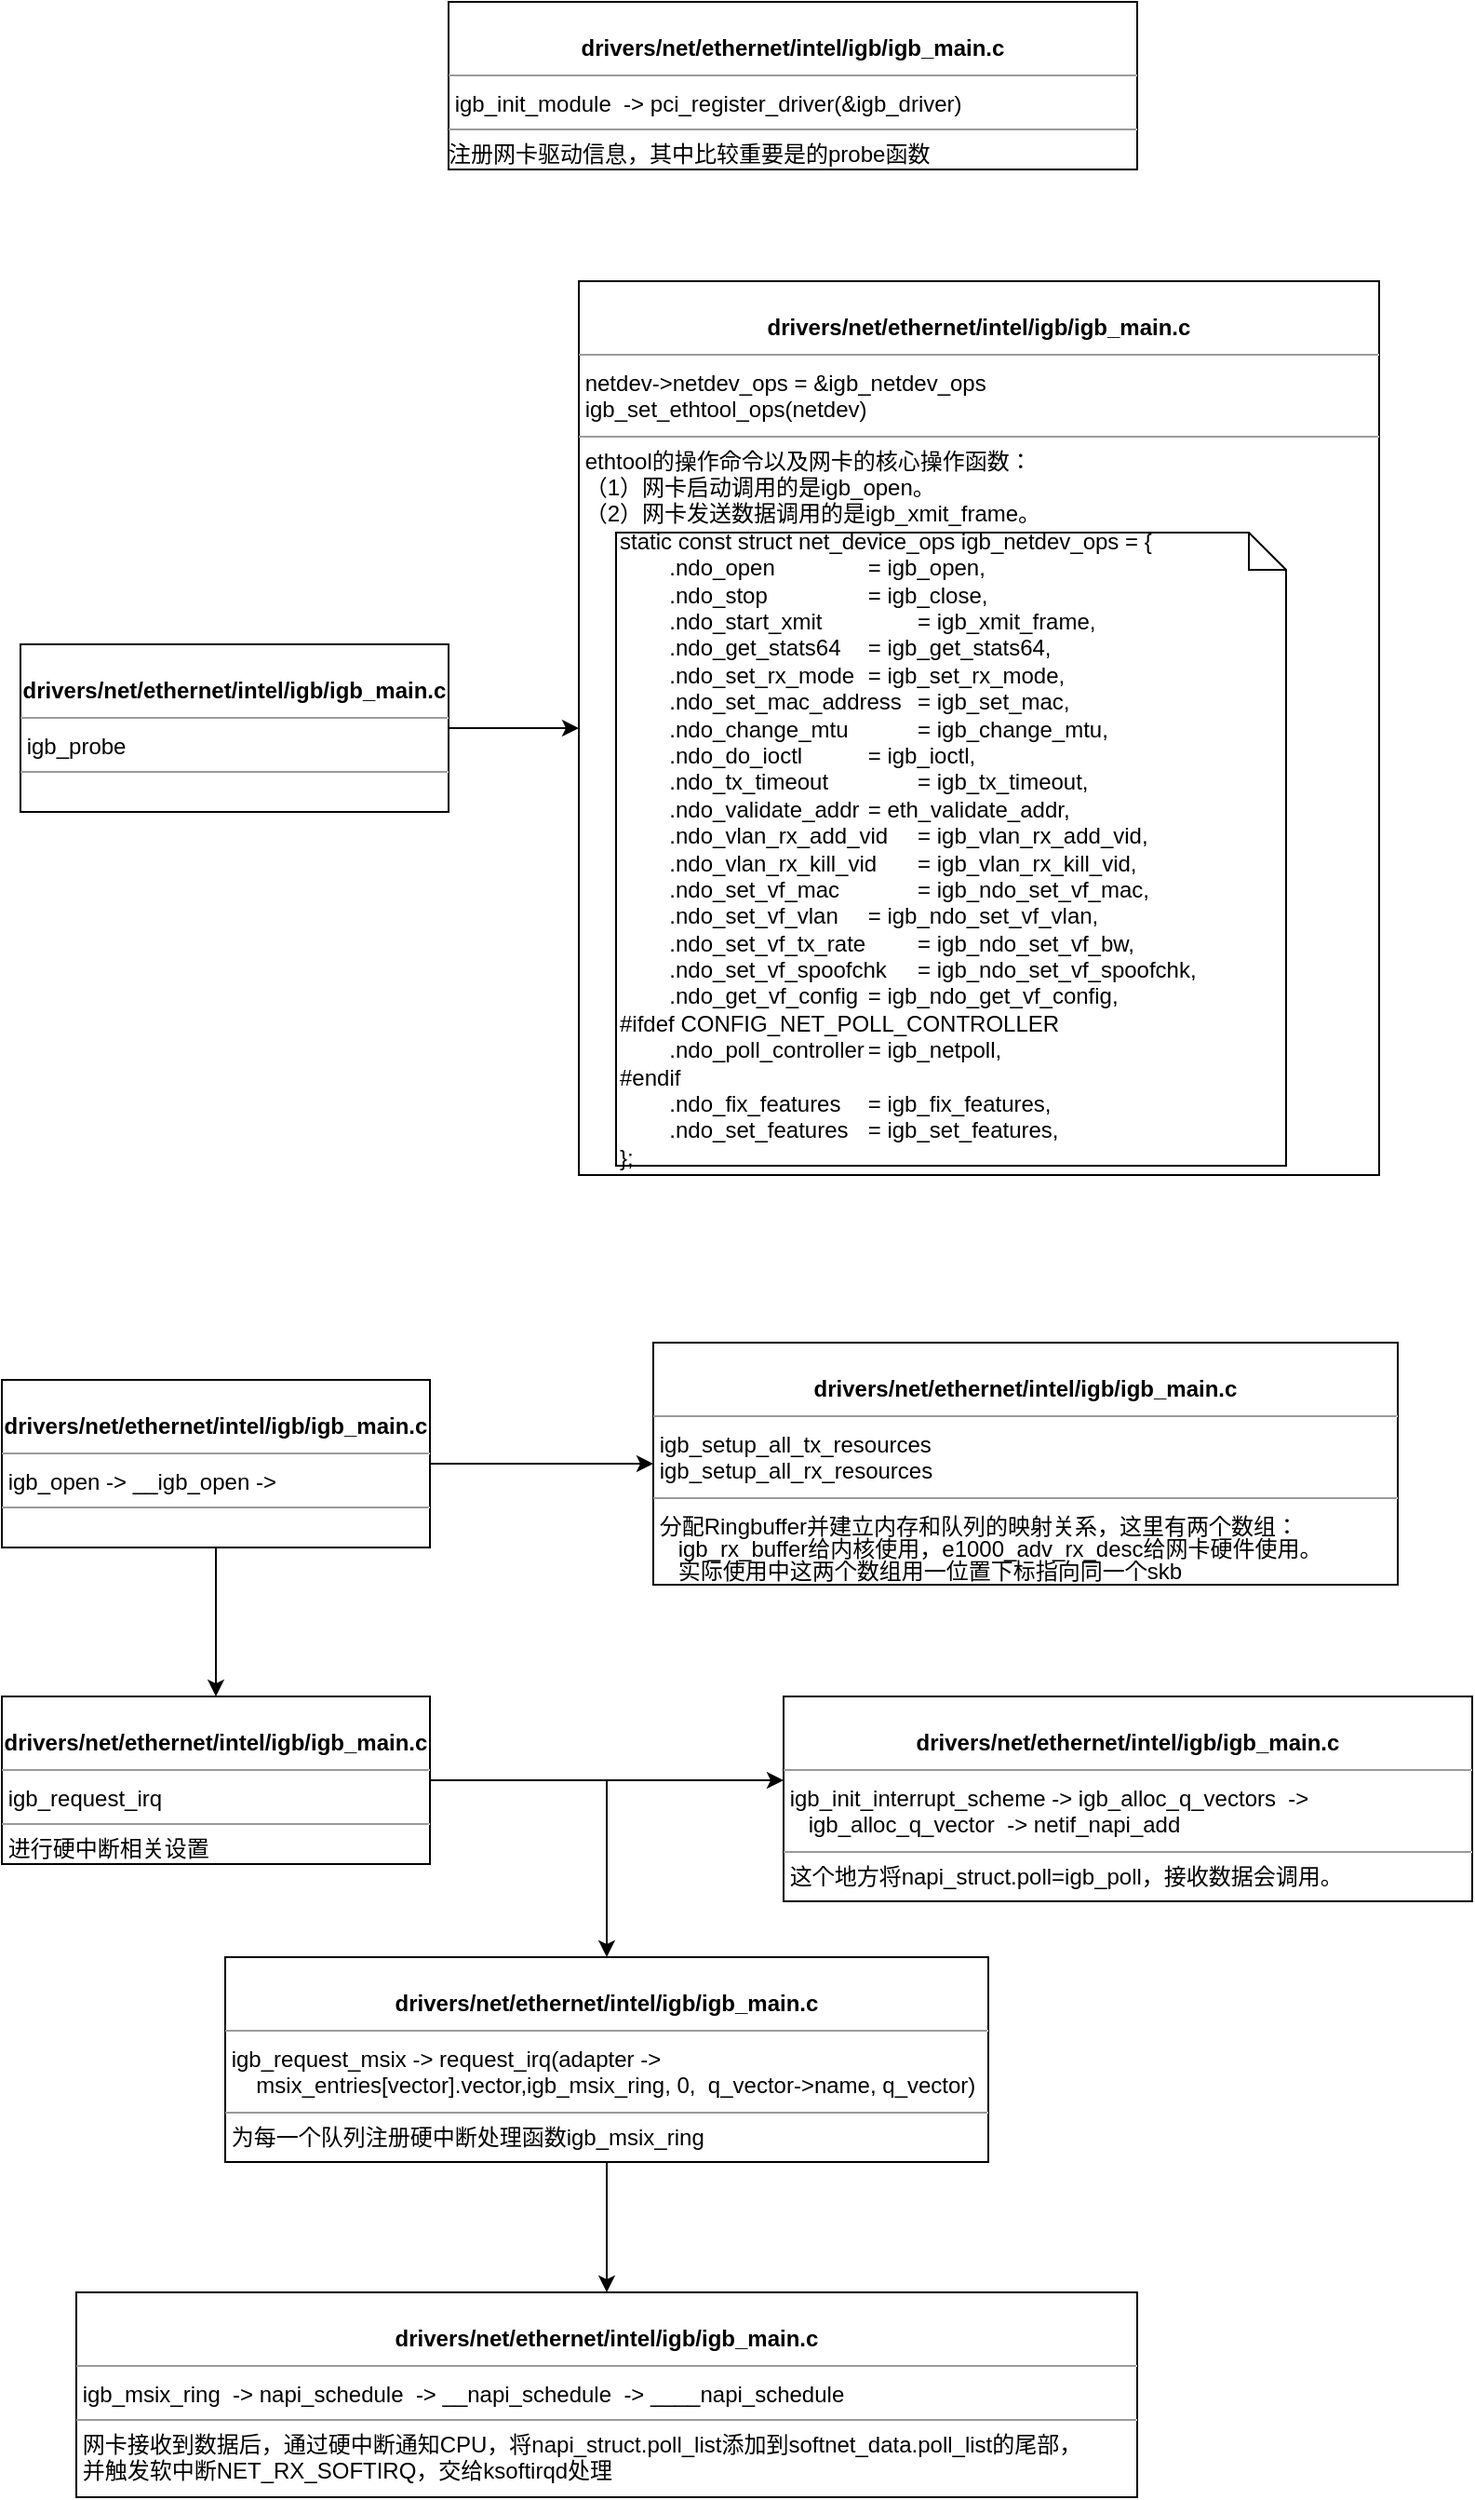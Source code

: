 <mxfile version="12.9.3" type="device"><diagram id="4G-ctqN5Iz_fEeuJ6jKS" name="第 1 页"><mxGraphModel dx="1422" dy="822" grid="1" gridSize="10" guides="1" tooltips="1" connect="1" arrows="1" fold="1" page="1" pageScale="1" pageWidth="827" pageHeight="1169" math="0" shadow="0"><root><mxCell id="0"/><mxCell id="1" parent="0"/><mxCell id="DI5bz2WFJnsLw2NkTk9m-1" value="&lt;p style=&quot;margin: 0px ; margin-top: 4px ; text-align: center&quot;&gt;&lt;br&gt;&lt;/p&gt;&lt;div style=&quot;text-align: center&quot;&gt;&lt;span&gt;&lt;b&gt;drivers/net/ethernet/intel/igb/igb_main.c&lt;/b&gt;&lt;/span&gt;&lt;/div&gt;&lt;hr size=&quot;1&quot;&gt;&lt;div style=&quot;height: 2px&quot;&gt;&lt;/div&gt;&amp;nbsp;igb_init_module&amp;nbsp; -&amp;gt;&amp;nbsp;pci_register_driver(&amp;amp;igb_driver)&amp;nbsp;&lt;hr size=&quot;1&quot;&gt;&lt;div style=&quot;height: 2px&quot;&gt;注册网卡驱动信息，其中比较重要是的probe函数&lt;/div&gt;" style="verticalAlign=top;align=left;overflow=fill;fontSize=12;fontFamily=Helvetica;html=1;" vertex="1" parent="1"><mxGeometry x="260" y="60" width="370" height="90" as="geometry"/></mxCell><mxCell id="DI5bz2WFJnsLw2NkTk9m-6" value="" style="edgeStyle=orthogonalEdgeStyle;rounded=0;orthogonalLoop=1;jettySize=auto;html=1;" edge="1" parent="1" source="DI5bz2WFJnsLw2NkTk9m-2" target="DI5bz2WFJnsLw2NkTk9m-3"><mxGeometry relative="1" as="geometry"/></mxCell><mxCell id="DI5bz2WFJnsLw2NkTk9m-2" value="&lt;p style=&quot;margin: 0px ; margin-top: 4px ; text-align: center&quot;&gt;&lt;br&gt;&lt;/p&gt;&lt;div style=&quot;text-align: center&quot;&gt;&lt;span&gt;&lt;b&gt;drivers/net/ethernet/intel/igb/igb_main.c&lt;/b&gt;&lt;/span&gt;&lt;/div&gt;&lt;hr size=&quot;1&quot;&gt;&lt;div style=&quot;height: 2px&quot;&gt;&lt;/div&gt;&amp;nbsp;igb_probe&amp;nbsp;&lt;hr size=&quot;1&quot;&gt;&lt;div style=&quot;height: 2px&quot;&gt;&lt;br&gt;&lt;/div&gt;" style="verticalAlign=top;align=left;overflow=fill;fontSize=12;fontFamily=Helvetica;html=1;" vertex="1" parent="1"><mxGeometry x="30" y="405" width="230" height="90" as="geometry"/></mxCell><mxCell id="DI5bz2WFJnsLw2NkTk9m-3" value="&lt;p style=&quot;margin: 0px ; margin-top: 4px ; text-align: center&quot;&gt;&lt;br&gt;&lt;/p&gt;&lt;div style=&quot;text-align: center&quot;&gt;&lt;span&gt;&lt;b&gt;drivers/net/ethernet/intel/igb/igb_main.c&lt;/b&gt;&lt;/span&gt;&lt;/div&gt;&lt;hr size=&quot;1&quot;&gt;&lt;div style=&quot;height: 2px&quot;&gt;&lt;/div&gt;&amp;nbsp;netdev-&amp;gt;netdev_ops = &amp;amp;igb_netdev_ops&lt;br&gt;&amp;nbsp;igb_set_ethtool_ops(netdev)&amp;nbsp;&lt;hr size=&quot;1&quot;&gt;&lt;div style=&quot;height: 2px&quot;&gt;&amp;nbsp;ethtool的操作命令以及网卡的核心操作函数：&lt;/div&gt;&lt;div style=&quot;height: 2px&quot;&gt;&lt;br&gt;&lt;/div&gt;&lt;div style=&quot;height: 2px&quot;&gt;&lt;br&gt;&lt;/div&gt;&lt;div style=&quot;height: 2px&quot;&gt;&lt;br&gt;&lt;/div&gt;&lt;div style=&quot;height: 2px&quot;&gt;&lt;br&gt;&lt;/div&gt;&lt;div style=&quot;height: 2px&quot;&gt;&lt;br&gt;&lt;/div&gt;&lt;div style=&quot;height: 2px&quot;&gt;&amp;nbsp;&amp;nbsp;&lt;/div&gt;&lt;div style=&quot;height: 2px&quot;&gt;&amp;nbsp;（1）网卡启动调用的是igb_open。&lt;/div&gt;&lt;div style=&quot;height: 2px&quot;&gt;&lt;br&gt;&lt;/div&gt;&lt;div style=&quot;height: 2px&quot;&gt;&lt;br&gt;&lt;/div&gt;&lt;div style=&quot;height: 2px&quot;&gt;&lt;br&gt;&lt;/div&gt;&lt;div style=&quot;height: 2px&quot;&gt;&lt;br&gt;&lt;/div&gt;&lt;div style=&quot;height: 2px&quot;&gt;&lt;br&gt;&lt;/div&gt;&lt;div style=&quot;height: 2px&quot;&gt;&lt;br&gt;&lt;/div&gt;&lt;div style=&quot;height: 2px&quot;&gt;&amp;nbsp;（2）网卡发送数据调用的是igb_xmit_frame。&lt;/div&gt;" style="verticalAlign=top;align=left;overflow=fill;fontSize=12;fontFamily=Helvetica;html=1;" vertex="1" parent="1"><mxGeometry x="330" y="210" width="430" height="480" as="geometry"/></mxCell><mxCell id="DI5bz2WFJnsLw2NkTk9m-5" value="&lt;div&gt;static const struct net_device_ops igb_netdev_ops = {&lt;/div&gt;&lt;div&gt;&lt;span style=&quot;white-space: pre&quot;&gt;&#9;&lt;/span&gt;.ndo_open&lt;span style=&quot;white-space: pre&quot;&gt;&#9;&#9;&lt;/span&gt;= igb_open,&lt;/div&gt;&lt;div&gt;&lt;span style=&quot;white-space: pre&quot;&gt;&#9;&lt;/span&gt;.ndo_stop&lt;span style=&quot;white-space: pre&quot;&gt;&#9;&#9;&lt;/span&gt;= igb_close,&lt;/div&gt;&lt;div&gt;&lt;span style=&quot;white-space: pre&quot;&gt;&#9;&lt;/span&gt;.ndo_start_xmit&lt;span style=&quot;white-space: pre&quot;&gt;&#9;&#9;&lt;/span&gt;= igb_xmit_frame,&lt;/div&gt;&lt;div&gt;&lt;span style=&quot;white-space: pre&quot;&gt;&#9;&lt;/span&gt;.ndo_get_stats64&lt;span style=&quot;white-space: pre&quot;&gt;&#9;&lt;/span&gt;= igb_get_stats64,&lt;/div&gt;&lt;div&gt;&lt;span style=&quot;white-space: pre&quot;&gt;&#9;&lt;/span&gt;.ndo_set_rx_mode&lt;span style=&quot;white-space: pre&quot;&gt;&#9;&lt;/span&gt;= igb_set_rx_mode,&lt;/div&gt;&lt;div&gt;&lt;span style=&quot;white-space: pre&quot;&gt;&#9;&lt;/span&gt;.ndo_set_mac_address&lt;span style=&quot;white-space: pre&quot;&gt;&#9;&lt;/span&gt;= igb_set_mac,&lt;/div&gt;&lt;div&gt;&lt;span style=&quot;white-space: pre&quot;&gt;&#9;&lt;/span&gt;.ndo_change_mtu&lt;span style=&quot;white-space: pre&quot;&gt;&#9;&#9;&lt;/span&gt;= igb_change_mtu,&lt;/div&gt;&lt;div&gt;&lt;span style=&quot;white-space: pre&quot;&gt;&#9;&lt;/span&gt;.ndo_do_ioctl&lt;span style=&quot;white-space: pre&quot;&gt;&#9;&#9;&lt;/span&gt;= igb_ioctl,&lt;/div&gt;&lt;div&gt;&lt;span style=&quot;white-space: pre&quot;&gt;&#9;&lt;/span&gt;.ndo_tx_timeout&lt;span style=&quot;white-space: pre&quot;&gt;&#9;&#9;&lt;/span&gt;= igb_tx_timeout,&lt;/div&gt;&lt;div&gt;&lt;span style=&quot;white-space: pre&quot;&gt;&#9;&lt;/span&gt;.ndo_validate_addr&lt;span style=&quot;white-space: pre&quot;&gt;&#9;&lt;/span&gt;= eth_validate_addr,&lt;/div&gt;&lt;div&gt;&lt;span style=&quot;white-space: pre&quot;&gt;&#9;&lt;/span&gt;.ndo_vlan_rx_add_vid&lt;span style=&quot;white-space: pre&quot;&gt;&#9;&lt;/span&gt;= igb_vlan_rx_add_vid,&lt;/div&gt;&lt;div&gt;&lt;span style=&quot;white-space: pre&quot;&gt;&#9;&lt;/span&gt;.ndo_vlan_rx_kill_vid&lt;span style=&quot;white-space: pre&quot;&gt;&#9;&lt;/span&gt;= igb_vlan_rx_kill_vid,&lt;/div&gt;&lt;div&gt;&lt;span style=&quot;white-space: pre&quot;&gt;&#9;&lt;/span&gt;.ndo_set_vf_mac&lt;span style=&quot;white-space: pre&quot;&gt;&#9;&#9;&lt;/span&gt;= igb_ndo_set_vf_mac,&lt;/div&gt;&lt;div&gt;&lt;span style=&quot;white-space: pre&quot;&gt;&#9;&lt;/span&gt;.ndo_set_vf_vlan&lt;span style=&quot;white-space: pre&quot;&gt;&#9;&lt;/span&gt;= igb_ndo_set_vf_vlan,&lt;/div&gt;&lt;div&gt;&lt;span style=&quot;white-space: pre&quot;&gt;&#9;&lt;/span&gt;.ndo_set_vf_tx_rate&lt;span style=&quot;white-space: pre&quot;&gt;&#9;&lt;/span&gt;= igb_ndo_set_vf_bw,&lt;/div&gt;&lt;div&gt;&lt;span style=&quot;white-space: pre&quot;&gt;&#9;&lt;/span&gt;.ndo_set_vf_spoofchk&lt;span style=&quot;white-space: pre&quot;&gt;&#9;&lt;/span&gt;= igb_ndo_set_vf_spoofchk,&lt;/div&gt;&lt;div&gt;&lt;span style=&quot;white-space: pre&quot;&gt;&#9;&lt;/span&gt;.ndo_get_vf_config&lt;span style=&quot;white-space: pre&quot;&gt;&#9;&lt;/span&gt;= igb_ndo_get_vf_config,&lt;/div&gt;&lt;div&gt;#ifdef CONFIG_NET_POLL_CONTROLLER&lt;/div&gt;&lt;div&gt;&lt;span style=&quot;white-space: pre&quot;&gt;&#9;&lt;/span&gt;.ndo_poll_controller&lt;span style=&quot;white-space: pre&quot;&gt;&#9;&lt;/span&gt;= igb_netpoll,&lt;/div&gt;&lt;div&gt;#endif&lt;/div&gt;&lt;div&gt;&lt;span style=&quot;white-space: pre&quot;&gt;&#9;&lt;/span&gt;.ndo_fix_features&lt;span style=&quot;white-space: pre&quot;&gt;&#9;&lt;/span&gt;= igb_fix_features,&lt;/div&gt;&lt;div&gt;&lt;span style=&quot;white-space: pre&quot;&gt;&#9;&lt;/span&gt;.ndo_set_features&lt;span style=&quot;white-space: pre&quot;&gt;&#9;&lt;/span&gt;= igb_set_features,&lt;/div&gt;&lt;div&gt;};&lt;/div&gt;" style="shape=note;size=20;whiteSpace=wrap;html=1;align=left;" vertex="1" parent="1"><mxGeometry x="350" y="345" width="360" height="340" as="geometry"/></mxCell><mxCell id="DI5bz2WFJnsLw2NkTk9m-10" value="" style="edgeStyle=orthogonalEdgeStyle;rounded=0;orthogonalLoop=1;jettySize=auto;html=1;" edge="1" parent="1" source="DI5bz2WFJnsLw2NkTk9m-7" target="DI5bz2WFJnsLw2NkTk9m-9"><mxGeometry relative="1" as="geometry"/></mxCell><mxCell id="DI5bz2WFJnsLw2NkTk9m-12" value="" style="edgeStyle=orthogonalEdgeStyle;rounded=0;orthogonalLoop=1;jettySize=auto;html=1;" edge="1" parent="1" source="DI5bz2WFJnsLw2NkTk9m-7" target="DI5bz2WFJnsLw2NkTk9m-11"><mxGeometry relative="1" as="geometry"/></mxCell><mxCell id="DI5bz2WFJnsLw2NkTk9m-7" value="&lt;p style=&quot;margin: 0px ; margin-top: 4px ; text-align: center&quot;&gt;&lt;br&gt;&lt;/p&gt;&lt;div style=&quot;text-align: center&quot;&gt;&lt;span&gt;&lt;b&gt;drivers/net/ethernet/intel/igb/igb_main.c&lt;/b&gt;&lt;/span&gt;&lt;/div&gt;&lt;hr size=&quot;1&quot;&gt;&lt;div style=&quot;height: 2px&quot;&gt;&lt;/div&gt;&amp;nbsp;igb_open -&amp;gt;&amp;nbsp;__igb_open -&amp;gt;&lt;hr size=&quot;1&quot;&gt;&lt;div style=&quot;height: 2px&quot;&gt;&lt;br&gt;&lt;/div&gt;" style="verticalAlign=top;align=left;overflow=fill;fontSize=12;fontFamily=Helvetica;html=1;" vertex="1" parent="1"><mxGeometry x="20" y="800" width="230" height="90" as="geometry"/></mxCell><mxCell id="DI5bz2WFJnsLw2NkTk9m-16" value="" style="edgeStyle=orthogonalEdgeStyle;rounded=0;orthogonalLoop=1;jettySize=auto;html=1;" edge="1" parent="1" source="DI5bz2WFJnsLw2NkTk9m-11" target="DI5bz2WFJnsLw2NkTk9m-17"><mxGeometry relative="1" as="geometry"><Array as="points"><mxPoint x="655" y="1015"/></Array></mxGeometry></mxCell><mxCell id="DI5bz2WFJnsLw2NkTk9m-11" value="&lt;p style=&quot;margin: 0px ; margin-top: 4px ; text-align: center&quot;&gt;&lt;br&gt;&lt;/p&gt;&lt;div style=&quot;text-align: center&quot;&gt;&lt;span&gt;&lt;b&gt;drivers/net/ethernet/intel/igb/igb_main.c&lt;/b&gt;&lt;/span&gt;&lt;/div&gt;&lt;hr size=&quot;1&quot;&gt;&lt;div style=&quot;height: 2px&quot;&gt;&lt;/div&gt;&amp;nbsp;igb_request_irq&lt;hr size=&quot;1&quot;&gt;&lt;div style=&quot;height: 2px&quot;&gt;&amp;nbsp;进行硬中断相关设置&lt;/div&gt;" style="verticalAlign=top;align=left;overflow=fill;fontSize=12;fontFamily=Helvetica;html=1;" vertex="1" parent="1"><mxGeometry x="20" y="970" width="230" height="90" as="geometry"/></mxCell><mxCell id="DI5bz2WFJnsLw2NkTk9m-20" value="" style="edgeStyle=orthogonalEdgeStyle;rounded=0;orthogonalLoop=1;jettySize=auto;html=1;" edge="1" parent="1" source="DI5bz2WFJnsLw2NkTk9m-15" target="DI5bz2WFJnsLw2NkTk9m-19"><mxGeometry relative="1" as="geometry"/></mxCell><mxCell id="DI5bz2WFJnsLw2NkTk9m-15" value="&lt;p style=&quot;margin: 0px ; margin-top: 4px ; text-align: center&quot;&gt;&lt;br&gt;&lt;/p&gt;&lt;div style=&quot;text-align: center&quot;&gt;&lt;span&gt;&lt;b&gt;drivers/net/ethernet/intel/igb/igb_main.c&lt;/b&gt;&lt;/span&gt;&lt;/div&gt;&lt;hr size=&quot;1&quot;&gt;&lt;div style=&quot;height: 2px&quot;&gt;&lt;/div&gt;&amp;nbsp;igb_request_msix&amp;nbsp;-&amp;gt; request_irq(adapter -&amp;gt; &lt;br&gt;&amp;nbsp; &amp;nbsp; &amp;nbsp;msix_entries[vector].vector,igb_msix_ring, 0,&amp;nbsp; q_vector-&amp;gt;name, q_vector)&amp;nbsp;&lt;hr size=&quot;1&quot;&gt;&lt;div style=&quot;height: 2px&quot;&gt;&amp;nbsp;为每一个队列注册硬中断处理函数igb_msix_ring&lt;/div&gt;" style="verticalAlign=top;align=left;overflow=fill;fontSize=12;fontFamily=Helvetica;html=1;" vertex="1" parent="1"><mxGeometry x="140" y="1110" width="410" height="110" as="geometry"/></mxCell><mxCell id="DI5bz2WFJnsLw2NkTk9m-19" value="&lt;p style=&quot;margin: 0px ; margin-top: 4px ; text-align: center&quot;&gt;&lt;br&gt;&lt;/p&gt;&lt;div style=&quot;text-align: center&quot;&gt;&lt;span&gt;&lt;b&gt;drivers/net/ethernet/intel/igb/igb_main.c&lt;/b&gt;&lt;/span&gt;&lt;/div&gt;&lt;hr size=&quot;1&quot;&gt;&lt;div style=&quot;height: 2px&quot;&gt;&lt;/div&gt;&amp;nbsp;igb_msix_ring&amp;nbsp; -&amp;gt; napi_schedule&amp;nbsp; -&amp;gt; __napi_schedule&amp;nbsp; -&amp;gt; ____napi_schedule&lt;hr size=&quot;1&quot;&gt;&lt;div style=&quot;height: 2px&quot;&gt;&amp;nbsp;网卡接收到数据后，通过硬中断通知CPU，将napi_struct.poll_list添加到softnet_data.poll_list的尾部，&lt;/div&gt;&lt;div style=&quot;height: 2px&quot;&gt;&lt;br&gt;&lt;/div&gt;&lt;div style=&quot;height: 2px&quot;&gt;&lt;br&gt;&lt;/div&gt;&lt;div style=&quot;height: 2px&quot;&gt;&lt;br&gt;&lt;/div&gt;&lt;div style=&quot;height: 2px&quot;&gt;&lt;br&gt;&lt;/div&gt;&lt;div style=&quot;height: 2px&quot;&gt;&lt;br&gt;&lt;/div&gt;&lt;div style=&quot;height: 2px&quot;&gt;&lt;br&gt;&lt;/div&gt;&lt;div style=&quot;height: 2px&quot;&gt;&amp;nbsp;并触发软中断NET_RX_SOFTIRQ，交给ksoftirqd处理&lt;/div&gt;" style="verticalAlign=top;align=left;overflow=fill;fontSize=12;fontFamily=Helvetica;html=1;" vertex="1" parent="1"><mxGeometry x="60" y="1290" width="570" height="110" as="geometry"/></mxCell><mxCell id="DI5bz2WFJnsLw2NkTk9m-9" value="&lt;p style=&quot;margin: 0px ; margin-top: 4px ; text-align: center&quot;&gt;&lt;br&gt;&lt;/p&gt;&lt;div style=&quot;text-align: center&quot;&gt;&lt;span&gt;&lt;b&gt;drivers/net/ethernet/intel/igb/igb_main.c&lt;/b&gt;&lt;/span&gt;&lt;/div&gt;&lt;hr size=&quot;1&quot;&gt;&lt;div style=&quot;height: 2px&quot;&gt;&lt;/div&gt;&amp;nbsp;igb_setup_all_tx_resources&lt;br&gt;&amp;nbsp;igb_setup_all_rx_resources&lt;br&gt;&lt;hr size=&quot;1&quot;&gt;&lt;div style=&quot;height: 2px&quot;&gt;&lt;br&gt;&lt;/div&gt;&lt;div style=&quot;height: 2px&quot;&gt;&amp;nbsp;分配Ringbuffer并建立内存和队列的映射关系，这里有两个数组：&lt;/div&gt;&lt;div style=&quot;height: 2px&quot;&gt;&lt;br&gt;&lt;/div&gt;&lt;div style=&quot;height: 2px&quot;&gt;&lt;br&gt;&lt;/div&gt;&lt;div style=&quot;height: 2px&quot;&gt;&lt;br&gt;&lt;/div&gt;&lt;div style=&quot;height: 2px&quot;&gt;&lt;br&gt;&lt;/div&gt;&lt;div style=&quot;height: 2px&quot;&gt;&lt;br&gt;&lt;/div&gt;&lt;div style=&quot;height: 2px&quot;&gt;&lt;span&gt;&amp;nbsp; &amp;nbsp; igb_rx_buffer给内核使用，e1000_adv_rx_desc给网卡硬件使用。&lt;/span&gt;&lt;br&gt;&lt;/div&gt;&lt;div style=&quot;height: 2px&quot;&gt;&lt;span&gt;&lt;br&gt;&lt;/span&gt;&lt;/div&gt;&lt;div style=&quot;height: 2px&quot;&gt;&lt;span&gt;&lt;br&gt;&lt;/span&gt;&lt;/div&gt;&lt;div style=&quot;height: 2px&quot;&gt;&lt;span&gt;&lt;br&gt;&lt;/span&gt;&lt;/div&gt;&lt;div style=&quot;height: 2px&quot;&gt;&lt;span&gt;&lt;br&gt;&lt;/span&gt;&lt;/div&gt;&lt;div style=&quot;height: 2px&quot;&gt;&lt;span&gt;&lt;br&gt;&lt;/span&gt;&lt;/div&gt;&lt;div style=&quot;height: 2px&quot;&gt;&lt;span&gt;&amp;nbsp; &amp;nbsp; 实际使用中这两个数组用一位置下标指向同一个skb&lt;/span&gt;&lt;/div&gt;" style="verticalAlign=top;align=left;overflow=fill;fontSize=12;fontFamily=Helvetica;html=1;" vertex="1" parent="1"><mxGeometry x="370" y="780" width="400" height="130" as="geometry"/></mxCell><mxCell id="DI5bz2WFJnsLw2NkTk9m-17" value="&lt;p style=&quot;margin: 0px ; margin-top: 4px ; text-align: center&quot;&gt;&lt;br&gt;&lt;/p&gt;&lt;div style=&quot;text-align: center&quot;&gt;&lt;span&gt;&lt;b&gt;drivers/net/ethernet/intel/igb/igb_main.c&lt;/b&gt;&lt;/span&gt;&lt;/div&gt;&lt;hr size=&quot;1&quot;&gt;&lt;div style=&quot;height: 2px&quot;&gt;&lt;/div&gt;&amp;nbsp;igb_init_interrupt_scheme -&amp;gt; igb_alloc_q_vectors&amp;nbsp; -&amp;gt; &lt;br&gt;&amp;nbsp; &amp;nbsp; igb_alloc_q_vector&amp;nbsp; -&amp;gt; netif_napi_add&lt;hr size=&quot;1&quot;&gt;&lt;div style=&quot;height: 2px&quot;&gt;&amp;nbsp;这个地方将napi_struct.poll=igb_poll，接收数据会调用。&lt;/div&gt;" style="verticalAlign=top;align=left;overflow=fill;fontSize=12;fontFamily=Helvetica;html=1;" vertex="1" parent="1"><mxGeometry x="440" y="970" width="370" height="110" as="geometry"/></mxCell><mxCell id="DI5bz2WFJnsLw2NkTk9m-18" value="" style="edgeStyle=orthogonalEdgeStyle;rounded=0;orthogonalLoop=1;jettySize=auto;html=1;entryX=0.5;entryY=0;entryDx=0;entryDy=0;" edge="1" parent="1" target="DI5bz2WFJnsLw2NkTk9m-15"><mxGeometry relative="1" as="geometry"><mxPoint x="250" y="1015" as="sourcePoint"/><mxPoint x="665" y="1140" as="targetPoint"/><Array as="points"><mxPoint x="345" y="1015"/></Array></mxGeometry></mxCell></root></mxGraphModel></diagram></mxfile>